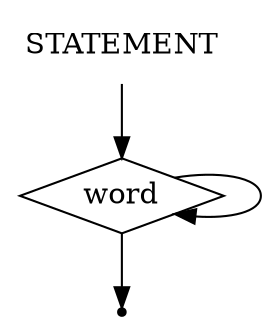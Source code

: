 digraph STATEMENT{
    start [label=STATEMENT shape=plaintext]
    word [label=word shape=diamond]
    end [label="" shape=point]

    start -> word
    word -> word
    word -> end
}
